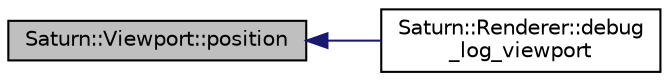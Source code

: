 digraph "Saturn::Viewport::position"
{
  edge [fontname="Helvetica",fontsize="10",labelfontname="Helvetica",labelfontsize="10"];
  node [fontname="Helvetica",fontsize="10",shape=record];
  rankdir="LR";
  Node16 [label="Saturn::Viewport::position",height=0.2,width=0.4,color="black", fillcolor="grey75", style="filled", fontcolor="black"];
  Node16 -> Node17 [dir="back",color="midnightblue",fontsize="10",style="solid",fontname="Helvetica"];
  Node17 [label="Saturn::Renderer::debug\l_log_viewport",height=0.2,width=0.4,color="black", fillcolor="white", style="filled",URL="$class_saturn_1_1_renderer.html#a79c8a965dc33001d6f70b41b77c884f1"];
}

